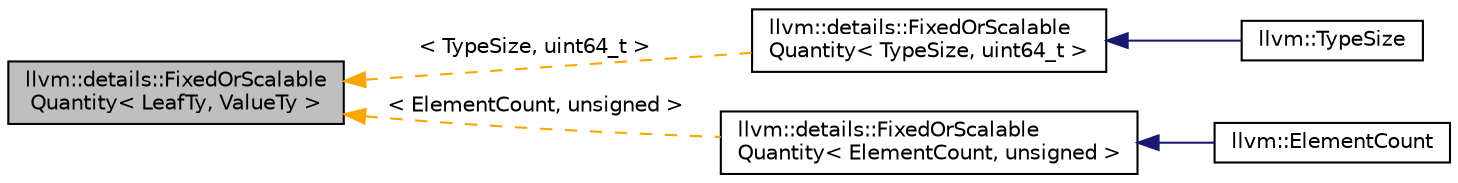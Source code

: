 digraph "llvm::details::FixedOrScalableQuantity&lt; LeafTy, ValueTy &gt;"
{
 // LATEX_PDF_SIZE
  bgcolor="transparent";
  edge [fontname="Helvetica",fontsize="10",labelfontname="Helvetica",labelfontsize="10"];
  node [fontname="Helvetica",fontsize="10",shape=record];
  rankdir="LR";
  Node1 [label="llvm::details::FixedOrScalable\lQuantity\< LeafTy, ValueTy \>",height=0.2,width=0.4,color="black", fillcolor="grey75", style="filled", fontcolor="black",tooltip=" "];
  Node1 -> Node2 [dir="back",color="orange",fontsize="10",style="dashed",label=" \< TypeSize, uint64_t \>" ,fontname="Helvetica"];
  Node2 [label="llvm::details::FixedOrScalable\lQuantity\< TypeSize, uint64_t \>",height=0.2,width=0.4,color="black",URL="$classllvm_1_1details_1_1FixedOrScalableQuantity.html",tooltip=" "];
  Node2 -> Node3 [dir="back",color="midnightblue",fontsize="10",style="solid",fontname="Helvetica"];
  Node3 [label="llvm::TypeSize",height=0.2,width=0.4,color="black",URL="$classllvm_1_1TypeSize.html",tooltip=" "];
  Node1 -> Node4 [dir="back",color="orange",fontsize="10",style="dashed",label=" \< ElementCount, unsigned \>" ,fontname="Helvetica"];
  Node4 [label="llvm::details::FixedOrScalable\lQuantity\< ElementCount, unsigned \>",height=0.2,width=0.4,color="black",URL="$classllvm_1_1details_1_1FixedOrScalableQuantity.html",tooltip=" "];
  Node4 -> Node5 [dir="back",color="midnightblue",fontsize="10",style="solid",fontname="Helvetica"];
  Node5 [label="llvm::ElementCount",height=0.2,width=0.4,color="black",URL="$classllvm_1_1ElementCount.html",tooltip=" "];
}
